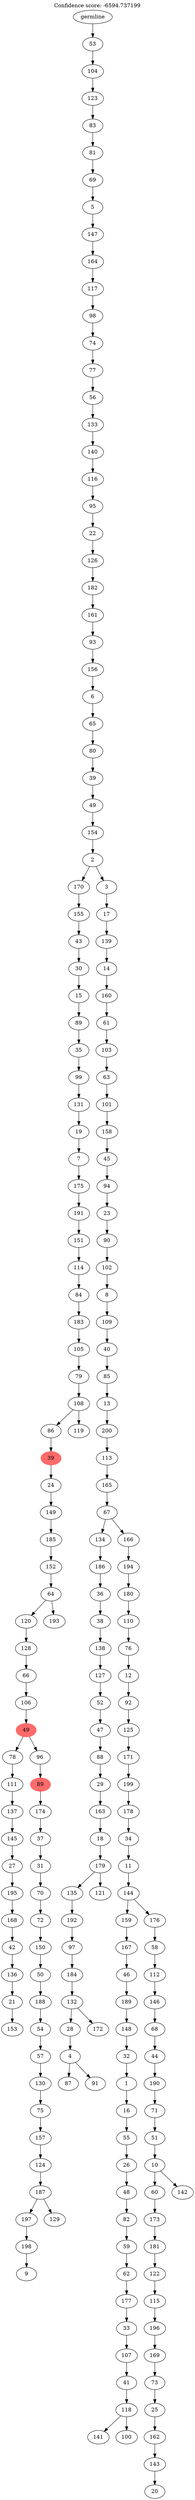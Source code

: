 digraph g {
	"200" -> "201";
	"201" [label="153"];
	"199" -> "200";
	"200" [label="21"];
	"198" -> "199";
	"199" [label="136"];
	"197" -> "198";
	"198" [label="42"];
	"196" -> "197";
	"197" [label="168"];
	"195" -> "196";
	"196" [label="195"];
	"194" -> "195";
	"195" [label="27"];
	"193" -> "194";
	"194" [label="145"];
	"192" -> "193";
	"193" [label="137"];
	"191" -> "192";
	"192" [label="111"];
	"189" -> "190";
	"190" [label="9"];
	"188" -> "189";
	"189" [label="198"];
	"186" -> "187";
	"187" [label="129"];
	"186" -> "188";
	"188" [label="197"];
	"185" -> "186";
	"186" [label="187"];
	"184" -> "185";
	"185" [label="124"];
	"183" -> "184";
	"184" [label="157"];
	"182" -> "183";
	"183" [label="75"];
	"181" -> "182";
	"182" [label="130"];
	"180" -> "181";
	"181" [label="57"];
	"179" -> "180";
	"180" [label="54"];
	"178" -> "179";
	"179" [label="188"];
	"177" -> "178";
	"178" [label="50"];
	"176" -> "177";
	"177" [label="150"];
	"175" -> "176";
	"176" [label="72"];
	"174" -> "175";
	"175" [label="70"];
	"173" -> "174";
	"174" [label="31"];
	"172" -> "173";
	"173" [label="37"];
	"171" -> "172";
	"172" [label="174"];
	"170" -> "171";
	"171" [color=indianred1, style=filled, label="89"];
	"169" -> "170";
	"170" [label="96"];
	"169" -> "191";
	"191" [label="78"];
	"168" -> "169";
	"169" [color=indianred1, style=filled, label="49"];
	"167" -> "168";
	"168" [label="106"];
	"166" -> "167";
	"167" [label="66"];
	"165" -> "166";
	"166" [label="128"];
	"164" -> "165";
	"165" [label="120"];
	"164" -> "202";
	"202" [label="193"];
	"163" -> "164";
	"164" [label="64"];
	"162" -> "163";
	"163" [label="152"];
	"161" -> "162";
	"162" [label="185"];
	"160" -> "161";
	"161" [label="149"];
	"159" -> "160";
	"160" [label="24"];
	"158" -> "159";
	"159" [color=indianred1, style=filled, label="39"];
	"157" -> "158";
	"158" [label="86"];
	"157" -> "203";
	"203" [label="119"];
	"156" -> "157";
	"157" [label="108"];
	"155" -> "156";
	"156" [label="79"];
	"154" -> "155";
	"155" [label="105"];
	"153" -> "154";
	"154" [label="183"];
	"152" -> "153";
	"153" [label="84"];
	"151" -> "152";
	"152" [label="114"];
	"150" -> "151";
	"151" [label="151"];
	"149" -> "150";
	"150" [label="191"];
	"148" -> "149";
	"149" [label="175"];
	"147" -> "148";
	"148" [label="7"];
	"146" -> "147";
	"147" [label="19"];
	"145" -> "146";
	"146" [label="131"];
	"144" -> "145";
	"145" [label="99"];
	"143" -> "144";
	"144" [label="35"];
	"142" -> "143";
	"143" [label="89"];
	"141" -> "142";
	"142" [label="15"];
	"140" -> "141";
	"141" [label="30"];
	"139" -> "140";
	"140" [label="43"];
	"138" -> "139";
	"139" [label="155"];
	"133" -> "134";
	"134" [label="87"];
	"133" -> "135";
	"135" [label="91"];
	"132" -> "133";
	"133" [label="4"];
	"131" -> "132";
	"132" [label="28"];
	"131" -> "136";
	"136" [label="172"];
	"130" -> "131";
	"131" [label="132"];
	"129" -> "130";
	"130" [label="184"];
	"128" -> "129";
	"129" [label="97"];
	"127" -> "128";
	"128" [label="192"];
	"126" -> "127";
	"127" [label="135"];
	"126" -> "137";
	"137" [label="121"];
	"125" -> "126";
	"126" [label="179"];
	"124" -> "125";
	"125" [label="18"];
	"123" -> "124";
	"124" [label="163"];
	"122" -> "123";
	"123" [label="29"];
	"121" -> "122";
	"122" [label="88"];
	"120" -> "121";
	"121" [label="47"];
	"119" -> "120";
	"120" [label="52"];
	"118" -> "119";
	"119" [label="127"];
	"117" -> "118";
	"118" [label="138"];
	"116" -> "117";
	"117" [label="38"];
	"115" -> "116";
	"116" [label="36"];
	"114" -> "115";
	"115" [label="186"];
	"111" -> "112";
	"112" [label="141"];
	"111" -> "113";
	"113" [label="100"];
	"110" -> "111";
	"111" [label="118"];
	"109" -> "110";
	"110" [label="41"];
	"108" -> "109";
	"109" [label="107"];
	"107" -> "108";
	"108" [label="33"];
	"106" -> "107";
	"107" [label="177"];
	"105" -> "106";
	"106" [label="62"];
	"104" -> "105";
	"105" [label="59"];
	"103" -> "104";
	"104" [label="82"];
	"102" -> "103";
	"103" [label="48"];
	"101" -> "102";
	"102" [label="26"];
	"100" -> "101";
	"101" [label="55"];
	"99" -> "100";
	"100" [label="16"];
	"98" -> "99";
	"99" [label="1"];
	"97" -> "98";
	"98" [label="32"];
	"96" -> "97";
	"97" [label="148"];
	"95" -> "96";
	"96" [label="189"];
	"94" -> "95";
	"95" [label="46"];
	"93" -> "94";
	"94" [label="167"];
	"90" -> "91";
	"91" [label="20"];
	"89" -> "90";
	"90" [label="143"];
	"88" -> "89";
	"89" [label="162"];
	"87" -> "88";
	"88" [label="25"];
	"86" -> "87";
	"87" [label="73"];
	"85" -> "86";
	"86" [label="169"];
	"84" -> "85";
	"85" [label="196"];
	"83" -> "84";
	"84" [label="115"];
	"82" -> "83";
	"83" [label="122"];
	"81" -> "82";
	"82" [label="181"];
	"80" -> "81";
	"81" [label="173"];
	"79" -> "80";
	"80" [label="60"];
	"79" -> "92";
	"92" [label="142"];
	"78" -> "79";
	"79" [label="10"];
	"77" -> "78";
	"78" [label="51"];
	"76" -> "77";
	"77" [label="71"];
	"75" -> "76";
	"76" [label="190"];
	"74" -> "75";
	"75" [label="44"];
	"73" -> "74";
	"74" [label="68"];
	"72" -> "73";
	"73" [label="146"];
	"71" -> "72";
	"72" [label="112"];
	"70" -> "71";
	"71" [label="58"];
	"69" -> "70";
	"70" [label="176"];
	"69" -> "93";
	"93" [label="159"];
	"68" -> "69";
	"69" [label="144"];
	"67" -> "68";
	"68" [label="11"];
	"66" -> "67";
	"67" [label="34"];
	"65" -> "66";
	"66" [label="178"];
	"64" -> "65";
	"65" [label="199"];
	"63" -> "64";
	"64" [label="171"];
	"62" -> "63";
	"63" [label="125"];
	"61" -> "62";
	"62" [label="92"];
	"60" -> "61";
	"61" [label="12"];
	"59" -> "60";
	"60" [label="76"];
	"58" -> "59";
	"59" [label="110"];
	"57" -> "58";
	"58" [label="180"];
	"56" -> "57";
	"57" [label="194"];
	"55" -> "56";
	"56" [label="166"];
	"55" -> "114";
	"114" [label="134"];
	"54" -> "55";
	"55" [label="67"];
	"53" -> "54";
	"54" [label="165"];
	"52" -> "53";
	"53" [label="113"];
	"51" -> "52";
	"52" [label="200"];
	"50" -> "51";
	"51" [label="13"];
	"49" -> "50";
	"50" [label="85"];
	"48" -> "49";
	"49" [label="40"];
	"47" -> "48";
	"48" [label="109"];
	"46" -> "47";
	"47" [label="8"];
	"45" -> "46";
	"46" [label="102"];
	"44" -> "45";
	"45" [label="90"];
	"43" -> "44";
	"44" [label="23"];
	"42" -> "43";
	"43" [label="94"];
	"41" -> "42";
	"42" [label="45"];
	"40" -> "41";
	"41" [label="158"];
	"39" -> "40";
	"40" [label="101"];
	"38" -> "39";
	"39" [label="63"];
	"37" -> "38";
	"38" [label="103"];
	"36" -> "37";
	"37" [label="61"];
	"35" -> "36";
	"36" [label="160"];
	"34" -> "35";
	"35" [label="14"];
	"33" -> "34";
	"34" [label="139"];
	"32" -> "33";
	"33" [label="17"];
	"31" -> "32";
	"32" [label="3"];
	"31" -> "138";
	"138" [label="170"];
	"30" -> "31";
	"31" [label="2"];
	"29" -> "30";
	"30" [label="154"];
	"28" -> "29";
	"29" [label="49"];
	"27" -> "28";
	"28" [label="39"];
	"26" -> "27";
	"27" [label="80"];
	"25" -> "26";
	"26" [label="65"];
	"24" -> "25";
	"25" [label="6"];
	"23" -> "24";
	"24" [label="156"];
	"22" -> "23";
	"23" [label="93"];
	"21" -> "22";
	"22" [label="161"];
	"20" -> "21";
	"21" [label="182"];
	"19" -> "20";
	"20" [label="126"];
	"18" -> "19";
	"19" [label="22"];
	"17" -> "18";
	"18" [label="95"];
	"16" -> "17";
	"17" [label="116"];
	"15" -> "16";
	"16" [label="140"];
	"14" -> "15";
	"15" [label="133"];
	"13" -> "14";
	"14" [label="56"];
	"12" -> "13";
	"13" [label="77"];
	"11" -> "12";
	"12" [label="74"];
	"10" -> "11";
	"11" [label="98"];
	"9" -> "10";
	"10" [label="117"];
	"8" -> "9";
	"9" [label="164"];
	"7" -> "8";
	"8" [label="147"];
	"6" -> "7";
	"7" [label="5"];
	"5" -> "6";
	"6" [label="69"];
	"4" -> "5";
	"5" [label="81"];
	"3" -> "4";
	"4" [label="83"];
	"2" -> "3";
	"3" [label="123"];
	"1" -> "2";
	"2" [label="104"];
	"0" -> "1";
	"1" [label="53"];
	"0" [label="germline"];
	labelloc="t";
	label="Confidence score: -6594.737199";
}
